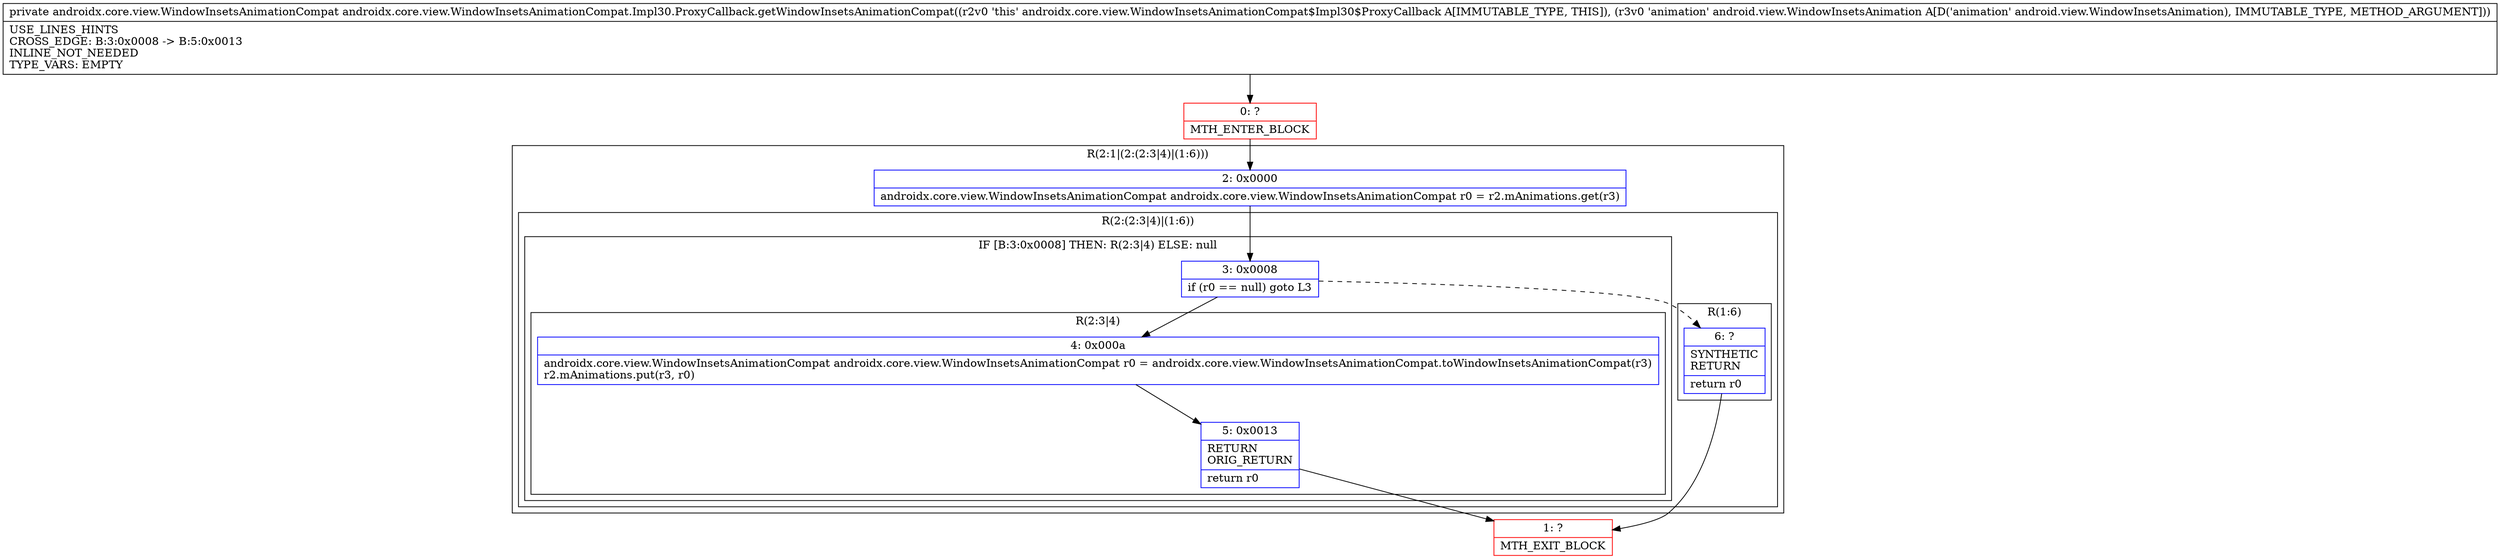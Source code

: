 digraph "CFG forandroidx.core.view.WindowInsetsAnimationCompat.Impl30.ProxyCallback.getWindowInsetsAnimationCompat(Landroid\/view\/WindowInsetsAnimation;)Landroidx\/core\/view\/WindowInsetsAnimationCompat;" {
subgraph cluster_Region_2091215583 {
label = "R(2:1|(2:(2:3|4)|(1:6)))";
node [shape=record,color=blue];
Node_2 [shape=record,label="{2\:\ 0x0000|androidx.core.view.WindowInsetsAnimationCompat androidx.core.view.WindowInsetsAnimationCompat r0 = r2.mAnimations.get(r3)\l}"];
subgraph cluster_Region_1416865424 {
label = "R(2:(2:3|4)|(1:6))";
node [shape=record,color=blue];
subgraph cluster_IfRegion_595738519 {
label = "IF [B:3:0x0008] THEN: R(2:3|4) ELSE: null";
node [shape=record,color=blue];
Node_3 [shape=record,label="{3\:\ 0x0008|if (r0 == null) goto L3\l}"];
subgraph cluster_Region_256138790 {
label = "R(2:3|4)";
node [shape=record,color=blue];
Node_4 [shape=record,label="{4\:\ 0x000a|androidx.core.view.WindowInsetsAnimationCompat androidx.core.view.WindowInsetsAnimationCompat r0 = androidx.core.view.WindowInsetsAnimationCompat.toWindowInsetsAnimationCompat(r3)\lr2.mAnimations.put(r3, r0)\l}"];
Node_5 [shape=record,label="{5\:\ 0x0013|RETURN\lORIG_RETURN\l|return r0\l}"];
}
}
subgraph cluster_Region_765514353 {
label = "R(1:6)";
node [shape=record,color=blue];
Node_6 [shape=record,label="{6\:\ ?|SYNTHETIC\lRETURN\l|return r0\l}"];
}
}
}
Node_0 [shape=record,color=red,label="{0\:\ ?|MTH_ENTER_BLOCK\l}"];
Node_1 [shape=record,color=red,label="{1\:\ ?|MTH_EXIT_BLOCK\l}"];
MethodNode[shape=record,label="{private androidx.core.view.WindowInsetsAnimationCompat androidx.core.view.WindowInsetsAnimationCompat.Impl30.ProxyCallback.getWindowInsetsAnimationCompat((r2v0 'this' androidx.core.view.WindowInsetsAnimationCompat$Impl30$ProxyCallback A[IMMUTABLE_TYPE, THIS]), (r3v0 'animation' android.view.WindowInsetsAnimation A[D('animation' android.view.WindowInsetsAnimation), IMMUTABLE_TYPE, METHOD_ARGUMENT]))  | USE_LINES_HINTS\lCROSS_EDGE: B:3:0x0008 \-\> B:5:0x0013\lINLINE_NOT_NEEDED\lTYPE_VARS: EMPTY\l}"];
MethodNode -> Node_0;Node_2 -> Node_3;
Node_3 -> Node_4;
Node_3 -> Node_6[style=dashed];
Node_4 -> Node_5;
Node_5 -> Node_1;
Node_6 -> Node_1;
Node_0 -> Node_2;
}

